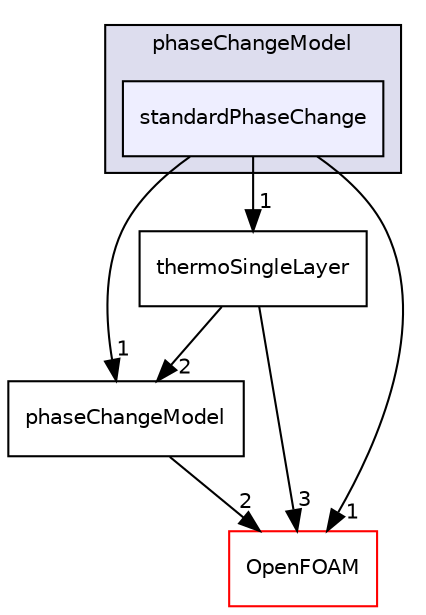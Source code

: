 digraph "src/regionModels/surfaceFilmModels/submodels/thermo/phaseChangeModel/standardPhaseChange" {
  bgcolor=transparent;
  compound=true
  node [ fontsize="10", fontname="Helvetica"];
  edge [ labelfontsize="10", labelfontname="Helvetica"];
  subgraph clusterdir_e0141a5d986b16ca177ac1706b95d43f {
    graph [ bgcolor="#ddddee", pencolor="black", label="phaseChangeModel" fontname="Helvetica", fontsize="10", URL="dir_e0141a5d986b16ca177ac1706b95d43f.html"]
  dir_c8b0d23425e671a005ea93303d55211d [shape=box, label="standardPhaseChange", style="filled", fillcolor="#eeeeff", pencolor="black", URL="dir_c8b0d23425e671a005ea93303d55211d.html"];
  }
  dir_ace9ddf4436ac19d16c24b262d3e197b [shape=box label="thermoSingleLayer" URL="dir_ace9ddf4436ac19d16c24b262d3e197b.html"];
  dir_57b9291e2df3bb2947aa8749b18de617 [shape=box label="phaseChangeModel" URL="dir_57b9291e2df3bb2947aa8749b18de617.html"];
  dir_c5473ff19b20e6ec4dfe5c310b3778a8 [shape=box label="OpenFOAM" color="red" URL="dir_c5473ff19b20e6ec4dfe5c310b3778a8.html"];
  dir_c8b0d23425e671a005ea93303d55211d->dir_ace9ddf4436ac19d16c24b262d3e197b [headlabel="1", labeldistance=1.5 headhref="dir_002579_002581.html"];
  dir_c8b0d23425e671a005ea93303d55211d->dir_57b9291e2df3bb2947aa8749b18de617 [headlabel="1", labeldistance=1.5 headhref="dir_002579_002577.html"];
  dir_c8b0d23425e671a005ea93303d55211d->dir_c5473ff19b20e6ec4dfe5c310b3778a8 [headlabel="1", labeldistance=1.5 headhref="dir_002579_001929.html"];
  dir_ace9ddf4436ac19d16c24b262d3e197b->dir_57b9291e2df3bb2947aa8749b18de617 [headlabel="2", labeldistance=1.5 headhref="dir_002581_002577.html"];
  dir_ace9ddf4436ac19d16c24b262d3e197b->dir_c5473ff19b20e6ec4dfe5c310b3778a8 [headlabel="3", labeldistance=1.5 headhref="dir_002581_001929.html"];
  dir_57b9291e2df3bb2947aa8749b18de617->dir_c5473ff19b20e6ec4dfe5c310b3778a8 [headlabel="2", labeldistance=1.5 headhref="dir_002577_001929.html"];
}
